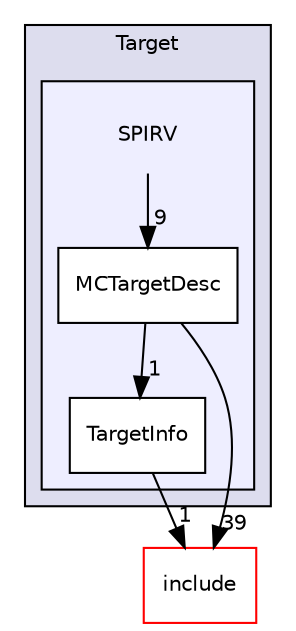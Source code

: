 digraph "lib/Target/SPIRV" {
  bgcolor=transparent;
  compound=true
  node [ fontsize="10", fontname="Helvetica"];
  edge [ labelfontsize="10", labelfontname="Helvetica"];
  subgraph clusterdir_794e483eb1cc7921d35fd149d9cc325b {
    graph [ bgcolor="#ddddee", pencolor="black", label="Target" fontname="Helvetica", fontsize="10", URL="dir_794e483eb1cc7921d35fd149d9cc325b.html"]
  subgraph clusterdir_ac3785bb61599da224f3f094ecb2eaf7 {
    graph [ bgcolor="#eeeeff", pencolor="black", label="" URL="dir_ac3785bb61599da224f3f094ecb2eaf7.html"];
    dir_ac3785bb61599da224f3f094ecb2eaf7 [shape=plaintext label="SPIRV"];
    dir_7f50f663c3e0b642312ba922eec19577 [shape=box label="MCTargetDesc" color="black" fillcolor="white" style="filled" URL="dir_7f50f663c3e0b642312ba922eec19577.html"];
    dir_1c7a3c615072cba8848962af9beed454 [shape=box label="TargetInfo" color="black" fillcolor="white" style="filled" URL="dir_1c7a3c615072cba8848962af9beed454.html"];
  }
  }
  dir_d44c64559bbebec7f509842c48db8b23 [shape=box label="include" color="red" URL="dir_d44c64559bbebec7f509842c48db8b23.html"];
  dir_7f50f663c3e0b642312ba922eec19577->dir_1c7a3c615072cba8848962af9beed454 [headlabel="1", labeldistance=1.5 headhref="dir_000188_000189.html"];
  dir_7f50f663c3e0b642312ba922eec19577->dir_d44c64559bbebec7f509842c48db8b23 [headlabel="39", labeldistance=1.5 headhref="dir_000188_000001.html"];
  dir_1c7a3c615072cba8848962af9beed454->dir_d44c64559bbebec7f509842c48db8b23 [headlabel="1", labeldistance=1.5 headhref="dir_000189_000001.html"];
  dir_ac3785bb61599da224f3f094ecb2eaf7->dir_7f50f663c3e0b642312ba922eec19577 [headlabel="9", labeldistance=1.5 headhref="dir_000187_000188.html"];
}
